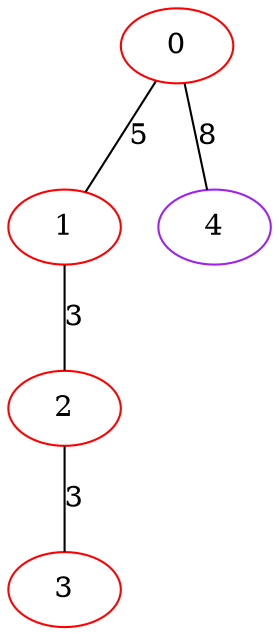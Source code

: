 graph "" {
0 [color=red, weight=1];
1 [color=red, weight=1];
2 [color=red, weight=1];
3 [color=red, weight=1];
4 [color=purple, weight=4];
0 -- 1  [key=0, label=5];
0 -- 4  [key=0, label=8];
1 -- 2  [key=0, label=3];
2 -- 3  [key=0, label=3];
}

